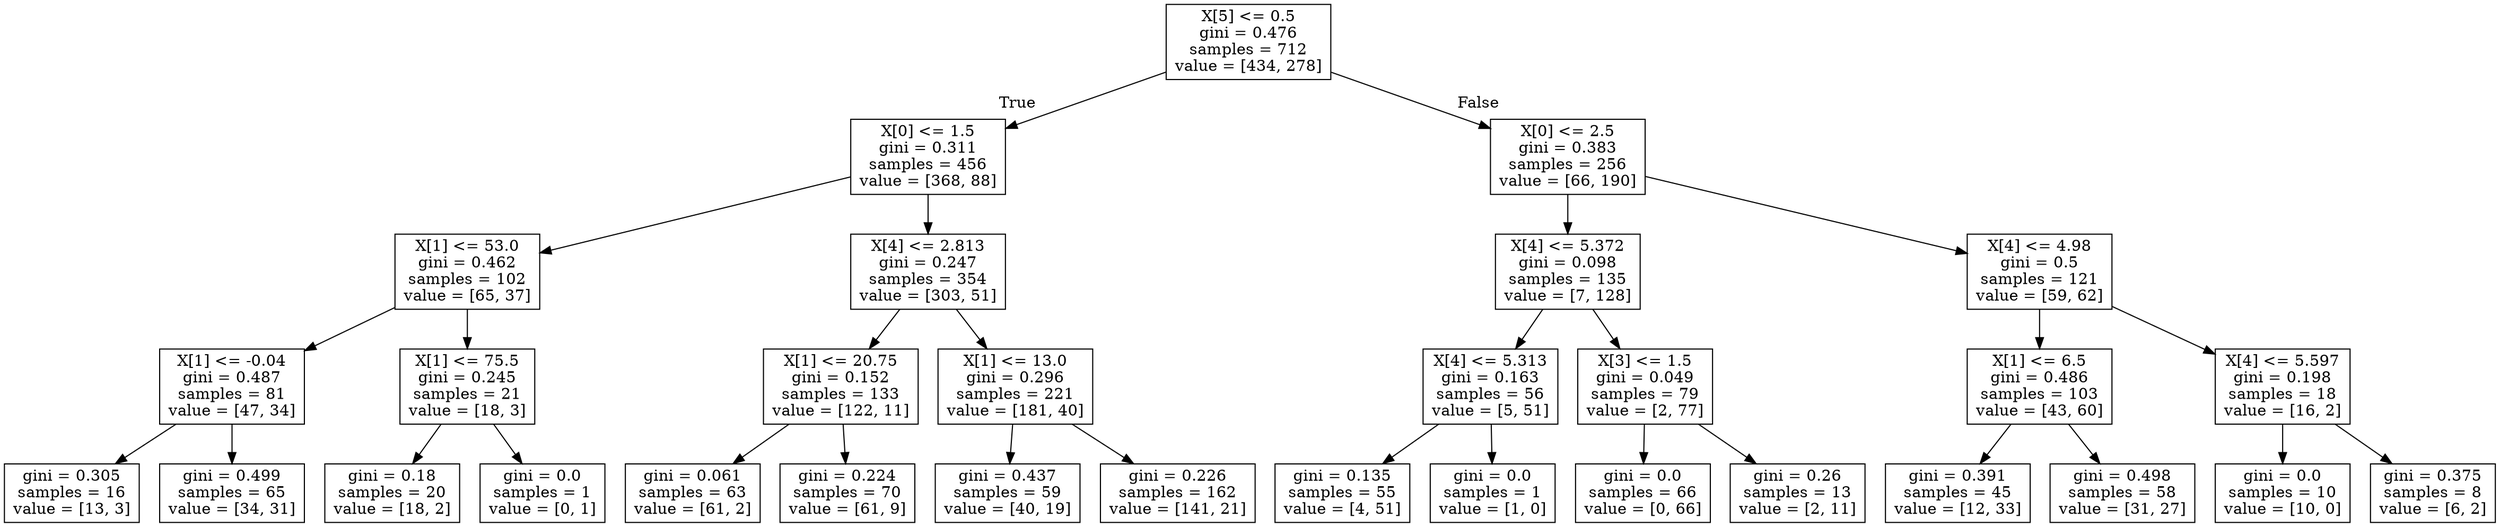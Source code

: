 digraph Tree {
node [shape=box] ;
0 [label="X[5] <= 0.5\ngini = 0.476\nsamples = 712\nvalue = [434, 278]"] ;
1 [label="X[0] <= 1.5\ngini = 0.311\nsamples = 456\nvalue = [368, 88]"] ;
0 -> 1 [labeldistance=2.5, labelangle=45, headlabel="True"] ;
2 [label="X[1] <= 53.0\ngini = 0.462\nsamples = 102\nvalue = [65, 37]"] ;
1 -> 2 ;
3 [label="X[1] <= -0.04\ngini = 0.487\nsamples = 81\nvalue = [47, 34]"] ;
2 -> 3 ;
4 [label="gini = 0.305\nsamples = 16\nvalue = [13, 3]"] ;
3 -> 4 ;
5 [label="gini = 0.499\nsamples = 65\nvalue = [34, 31]"] ;
3 -> 5 ;
6 [label="X[1] <= 75.5\ngini = 0.245\nsamples = 21\nvalue = [18, 3]"] ;
2 -> 6 ;
7 [label="gini = 0.18\nsamples = 20\nvalue = [18, 2]"] ;
6 -> 7 ;
8 [label="gini = 0.0\nsamples = 1\nvalue = [0, 1]"] ;
6 -> 8 ;
9 [label="X[4] <= 2.813\ngini = 0.247\nsamples = 354\nvalue = [303, 51]"] ;
1 -> 9 ;
10 [label="X[1] <= 20.75\ngini = 0.152\nsamples = 133\nvalue = [122, 11]"] ;
9 -> 10 ;
11 [label="gini = 0.061\nsamples = 63\nvalue = [61, 2]"] ;
10 -> 11 ;
12 [label="gini = 0.224\nsamples = 70\nvalue = [61, 9]"] ;
10 -> 12 ;
13 [label="X[1] <= 13.0\ngini = 0.296\nsamples = 221\nvalue = [181, 40]"] ;
9 -> 13 ;
14 [label="gini = 0.437\nsamples = 59\nvalue = [40, 19]"] ;
13 -> 14 ;
15 [label="gini = 0.226\nsamples = 162\nvalue = [141, 21]"] ;
13 -> 15 ;
16 [label="X[0] <= 2.5\ngini = 0.383\nsamples = 256\nvalue = [66, 190]"] ;
0 -> 16 [labeldistance=2.5, labelangle=-45, headlabel="False"] ;
17 [label="X[4] <= 5.372\ngini = 0.098\nsamples = 135\nvalue = [7, 128]"] ;
16 -> 17 ;
18 [label="X[4] <= 5.313\ngini = 0.163\nsamples = 56\nvalue = [5, 51]"] ;
17 -> 18 ;
19 [label="gini = 0.135\nsamples = 55\nvalue = [4, 51]"] ;
18 -> 19 ;
20 [label="gini = 0.0\nsamples = 1\nvalue = [1, 0]"] ;
18 -> 20 ;
21 [label="X[3] <= 1.5\ngini = 0.049\nsamples = 79\nvalue = [2, 77]"] ;
17 -> 21 ;
22 [label="gini = 0.0\nsamples = 66\nvalue = [0, 66]"] ;
21 -> 22 ;
23 [label="gini = 0.26\nsamples = 13\nvalue = [2, 11]"] ;
21 -> 23 ;
24 [label="X[4] <= 4.98\ngini = 0.5\nsamples = 121\nvalue = [59, 62]"] ;
16 -> 24 ;
25 [label="X[1] <= 6.5\ngini = 0.486\nsamples = 103\nvalue = [43, 60]"] ;
24 -> 25 ;
26 [label="gini = 0.391\nsamples = 45\nvalue = [12, 33]"] ;
25 -> 26 ;
27 [label="gini = 0.498\nsamples = 58\nvalue = [31, 27]"] ;
25 -> 27 ;
28 [label="X[4] <= 5.597\ngini = 0.198\nsamples = 18\nvalue = [16, 2]"] ;
24 -> 28 ;
29 [label="gini = 0.0\nsamples = 10\nvalue = [10, 0]"] ;
28 -> 29 ;
30 [label="gini = 0.375\nsamples = 8\nvalue = [6, 2]"] ;
28 -> 30 ;
}